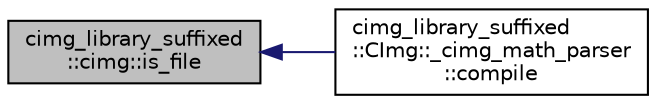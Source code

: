 digraph "cimg_library_suffixed::cimg::is_file"
{
  edge [fontname="Helvetica",fontsize="10",labelfontname="Helvetica",labelfontsize="10"];
  node [fontname="Helvetica",fontsize="10",shape=record];
  rankdir="LR";
  Node2074 [label="cimg_library_suffixed\l::cimg::is_file",height=0.2,width=0.4,color="black", fillcolor="grey75", style="filled", fontcolor="black"];
  Node2074 -> Node2075 [dir="back",color="midnightblue",fontsize="10",style="solid",fontname="Helvetica"];
  Node2075 [label="cimg_library_suffixed\l::CImg::_cimg_math_parser\l::compile",height=0.2,width=0.4,color="black", fillcolor="white", style="filled",URL="$structcimg__library__suffixed_1_1_c_img_1_1__cimg__math__parser.html#a318c44c5d1f4f0114355f37ace87a4ae"];
}
